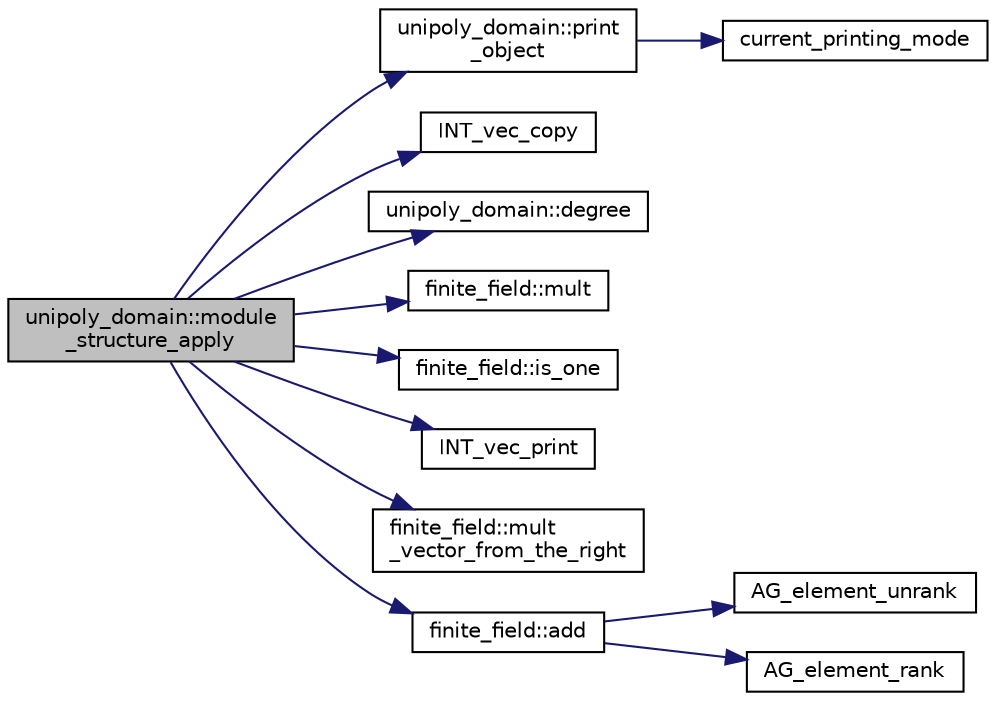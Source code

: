 digraph "unipoly_domain::module_structure_apply"
{
  edge [fontname="Helvetica",fontsize="10",labelfontname="Helvetica",labelfontsize="10"];
  node [fontname="Helvetica",fontsize="10",shape=record];
  rankdir="LR";
  Node460 [label="unipoly_domain::module\l_structure_apply",height=0.2,width=0.4,color="black", fillcolor="grey75", style="filled", fontcolor="black"];
  Node460 -> Node461 [color="midnightblue",fontsize="10",style="solid",fontname="Helvetica"];
  Node461 [label="unipoly_domain::print\l_object",height=0.2,width=0.4,color="black", fillcolor="white", style="filled",URL="$da/d3c/classunipoly__domain.html#ad73fd87ed54b67e1091ece74f80ff6d7"];
  Node461 -> Node462 [color="midnightblue",fontsize="10",style="solid",fontname="Helvetica"];
  Node462 [label="current_printing_mode",height=0.2,width=0.4,color="black", fillcolor="white", style="filled",URL="$d9/d60/discreta_8h.html#afcd81bfedce13a2f5f14361608e763f2"];
  Node460 -> Node463 [color="midnightblue",fontsize="10",style="solid",fontname="Helvetica"];
  Node463 [label="INT_vec_copy",height=0.2,width=0.4,color="black", fillcolor="white", style="filled",URL="$df/dbf/sajeeb_8_c.html#ac2d875e27e009af6ec04d17254d11075"];
  Node460 -> Node464 [color="midnightblue",fontsize="10",style="solid",fontname="Helvetica"];
  Node464 [label="unipoly_domain::degree",height=0.2,width=0.4,color="black", fillcolor="white", style="filled",URL="$da/d3c/classunipoly__domain.html#afb7ee70ad99925f54d4d56bd27828dd2"];
  Node460 -> Node465 [color="midnightblue",fontsize="10",style="solid",fontname="Helvetica"];
  Node465 [label="finite_field::mult",height=0.2,width=0.4,color="black", fillcolor="white", style="filled",URL="$df/d5a/classfinite__field.html#a24fb5917aa6d4d656fd855b7f44a13b0"];
  Node460 -> Node466 [color="midnightblue",fontsize="10",style="solid",fontname="Helvetica"];
  Node466 [label="finite_field::is_one",height=0.2,width=0.4,color="black", fillcolor="white", style="filled",URL="$df/d5a/classfinite__field.html#afaba0130e85086d9f9d361b7999c0475"];
  Node460 -> Node467 [color="midnightblue",fontsize="10",style="solid",fontname="Helvetica"];
  Node467 [label="INT_vec_print",height=0.2,width=0.4,color="black", fillcolor="white", style="filled",URL="$df/dbf/sajeeb_8_c.html#a79a5901af0b47dd0d694109543c027fe"];
  Node460 -> Node468 [color="midnightblue",fontsize="10",style="solid",fontname="Helvetica"];
  Node468 [label="finite_field::mult\l_vector_from_the_right",height=0.2,width=0.4,color="black", fillcolor="white", style="filled",URL="$df/d5a/classfinite__field.html#a7a6de59441b867aac84f3f0c711a851a"];
  Node460 -> Node469 [color="midnightblue",fontsize="10",style="solid",fontname="Helvetica"];
  Node469 [label="finite_field::add",height=0.2,width=0.4,color="black", fillcolor="white", style="filled",URL="$df/d5a/classfinite__field.html#a8f12328a27500f3c7be0c849ebbc9d14"];
  Node469 -> Node470 [color="midnightblue",fontsize="10",style="solid",fontname="Helvetica"];
  Node470 [label="AG_element_unrank",height=0.2,width=0.4,color="black", fillcolor="white", style="filled",URL="$d4/d67/geometry_8h.html#a4a33b86c87b2879b97cfa1327abe2885"];
  Node469 -> Node471 [color="midnightblue",fontsize="10",style="solid",fontname="Helvetica"];
  Node471 [label="AG_element_rank",height=0.2,width=0.4,color="black", fillcolor="white", style="filled",URL="$d4/d67/geometry_8h.html#ab2ac908d07dd8038fd996e26bdc75c17"];
}

